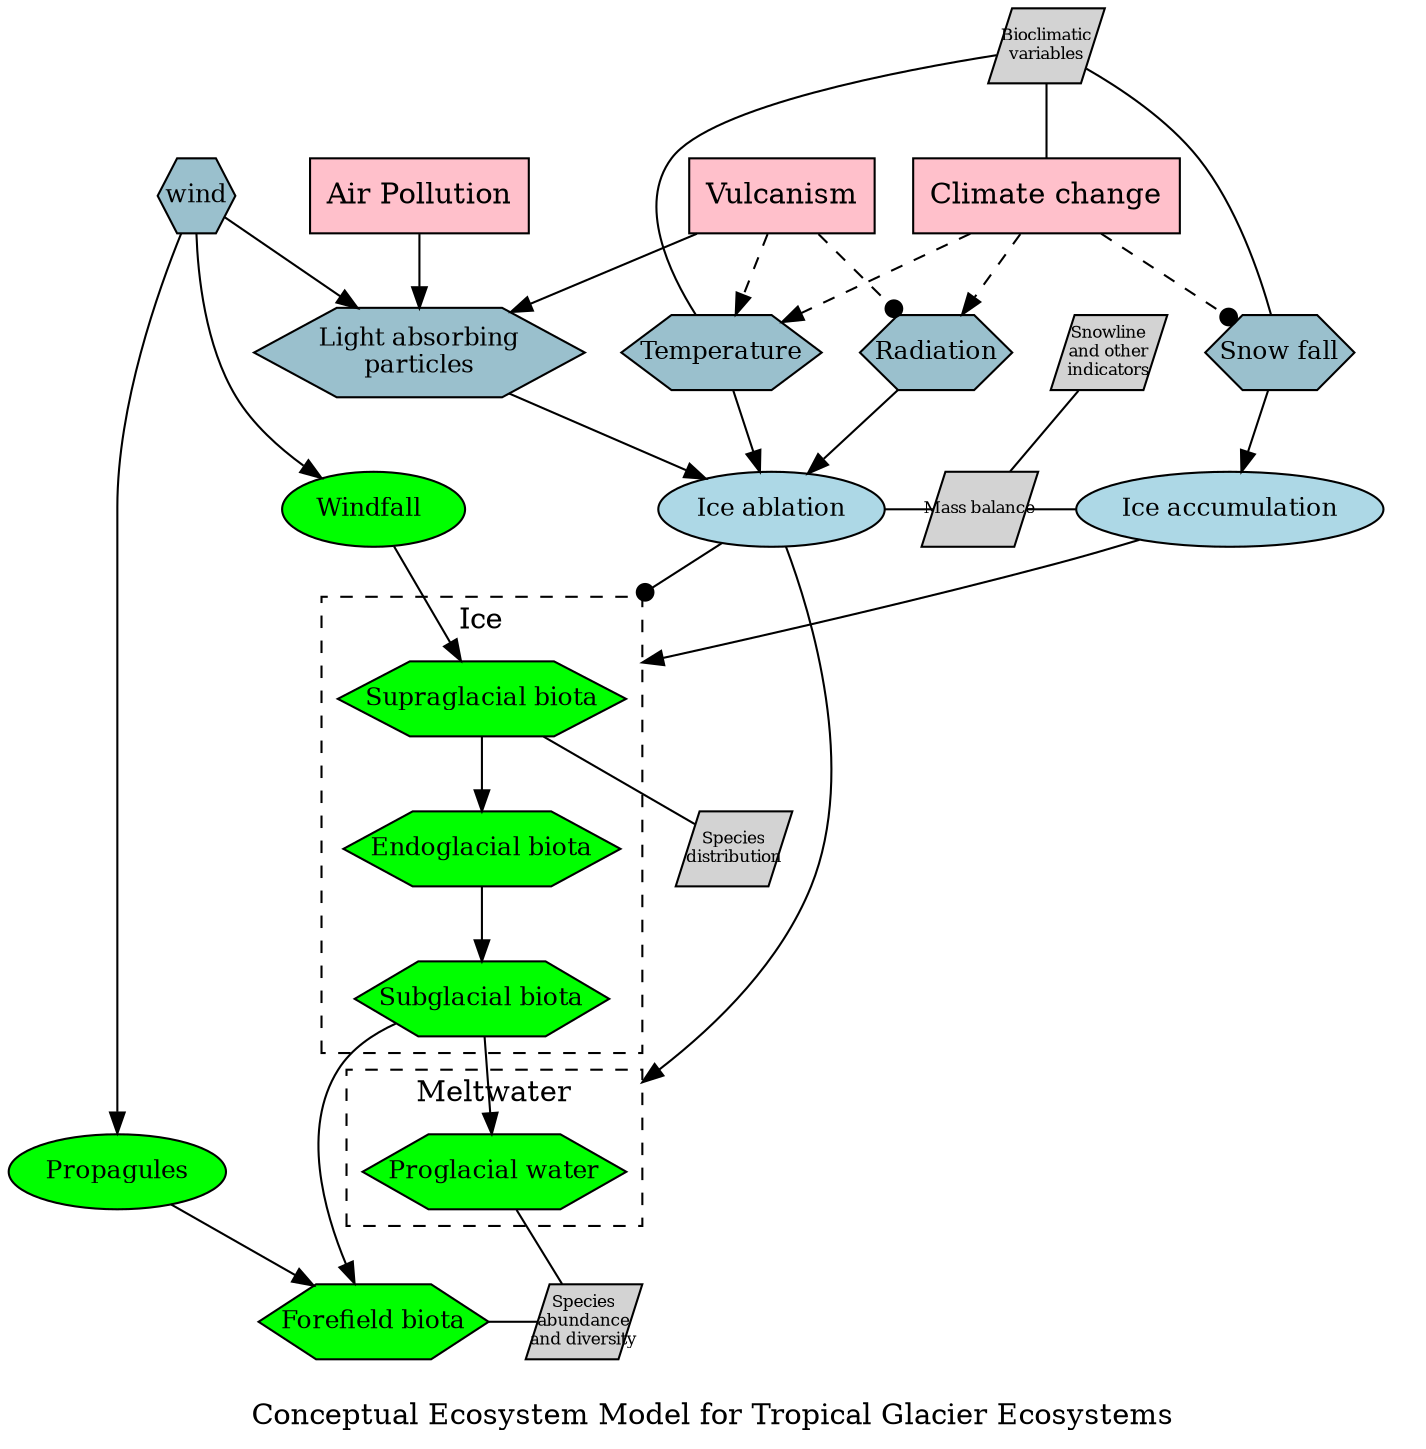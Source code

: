 digraph G {
    label = "Conceptual Ecosystem Model for Tropical Glacier Ecosystems"
    compound=true; #nodesep=1.0;
    #rankdir="LR"
    #layout=fdp
    #layout=neato
    #concentrate=True;
    rankdir=TB;
    #layout=twopi;
    { node [ shape=parallelogram fontsize=8 fixedsize=true fillcolor=lightgrey style=filled]
        IN1 [label="Bioclimatic\nvariables"]
        IN2 [label="Snowline\nand other\nindicators"]
        IN3 [label="Mass balance"]
        IN4 [label="Species\ndistribution"]
        IN5 [label="Species\nabundance\nand diversity"]
    }
  {
    node [margin=0 fillcolor= lightblue3 fontcolor=black fontsize=12 width=0.5 shape= hexagon style=filled fixedsize=false]
    AE1 [label="Snow fall"]
    AE2 [label="Temperature"]
    AE3 [label="Radiation"]
    AE4 [label="Light absorbing\nparticles"]
    AE5 [label="wind"]
    #AE5 [label="Ice substrate"]
    #AE6 [label="Meltwater"]
  }
  {
    node [ shape=ellipse fillcolor=lightblue fontsize=12 style=filled]
    AP1 [label="Ice accumulation"]
    AP2 [label="Ice ablation"]
  }
  {
    node [shape=rectangle fillcolor=pink style=filled ]
    TR1 [label="Air Pollution"]
    TR2 [label="Vulcanism"]
    TR3 [label="Climate change"]
  }
  {
    node [ shape=ellipse fillcolor=green fontsize=12 style=filled]
    BP1 [label="Propagules"]
    BP2 [label="Windfall "] # (nutrients and propagules)
  }
  {
    node [margin=0 fillcolor="green" fontcolor=black fontsize=12 width=0.5 shape=hexagon style=filled fixedsize=false]
    CB1 [label="Supraglacial biota"]
    CB2 [label="Endoglacial biota"]
    CB3 [label="Subglacial biota"]
    CB4 [label="Proglacial water"]
    CB5 [label="Forefield biota"]
  }
  subgraph clusterBio {
      label=""
      style="invis"
      rank="same";

    subgraph clusterIce {
          label = "Ice" style = "dashed" pos="topright"
        #subgraph {
            CB1 -> CB2 -> CB3
        #}
    }
    subgraph clusterMelt {
      label = "Meltwater" style = "dashed"
      CB4
    }
    subgraph {
        CB5 IN5
    }
    }

  subgraph clusterMB {
      rank="same";
      label=""
      style="invis"
      {AP1 AP2 IN3}
  }
  CB1->IN4 [ arrowhead=none ]

   AP2 -> CB1 [arrowhead=dot lhead=clusterIce]
   AP1 -> CB1 [lhead=clusterIce]
   AP2 -> CB4 [lhead=clusterMelt]
   IN2->IN3 [ arrowhead=none ]

    BP2 -> CB1
    CB3 -> {CB4 CB5}
    #BP1 -> {CB2 CB3}
    #CB1 -> BP1
    AE5 -> {AE4 BP2 BP1}
    BP1 -> CB5
  TR1 -> AE4
  TR2 -> AE2 [ style=dashed ]
  TR2 -> AE4
  TR2 -> AE3 [arrowhead=dot style=dashed]
  TR3 -> {AE2 AE3} [ style=dashed ]
  TR3 -> AE1 [arrowhead=dot style=dashed]
  AE1 -> AP1
  AE2 -> AP2
  AE3 -> AP2
  AE4 -> AP2

  {AE1 AE2}->IN1->TR3 [ arrowhead=none ]
  AP1->IN3->AP2 [arrowhead=none]
  CB4->IN5->CB5 [arrowhead=none]
}

